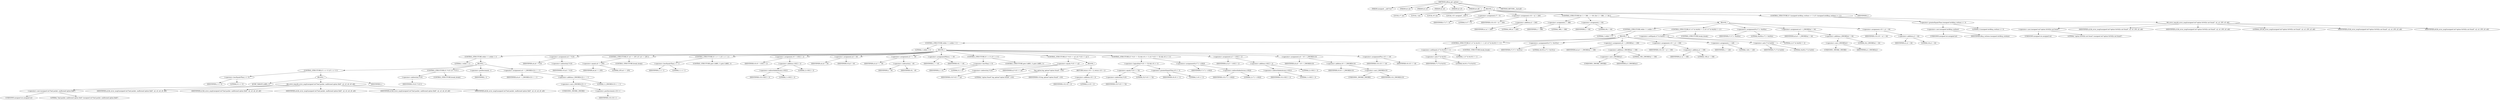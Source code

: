 digraph udhcp_get_option {  
"1000105" [label = "(METHOD,udhcp_get_option)" ]
"1000106" [label = "(PARAM,unsigned __int8 *a1)" ]
"1000107" [label = "(PARAM,int a2)" ]
"1000108" [label = "(PARAM,int a3)" ]
"1000109" [label = "(PARAM,int a4)" ]
"1000110" [label = "(PARAM,int a5)" ]
"1000111" [label = "(PARAM,int a6)" ]
"1000112" [label = "(BLOCK,,)" ]
"1000113" [label = "(LOCAL,v7: int)" ]
"1000114" [label = "(LOCAL,i: int)" ]
"1000115" [label = "(LOCAL,v9: int)" ]
"1000116" [label = "(LOCAL,v10: unsigned __int8 *)" ]
"1000117" [label = "(<operator>.assignment,v7 = 0)" ]
"1000118" [label = "(IDENTIFIER,v7,v7 = 0)" ]
"1000119" [label = "(LITERAL,0,v7 = 0)" ]
"1000120" [label = "(<operator>.assignment,v10 = a1 + 240)" ]
"1000121" [label = "(IDENTIFIER,v10,v10 = a1 + 240)" ]
"1000122" [label = "(<operator>.addition,a1 + 240)" ]
"1000123" [label = "(IDENTIFIER,a1,a1 + 240)" ]
"1000124" [label = "(LITERAL,240,a1 + 240)" ]
"1000125" [label = "(CONTROL_STRUCTURE,for ( i = 388; ; i = 64 ),for ( i = 388; ; i = 64 ))" ]
"1000126" [label = "(<operator>.assignment,i = 388)" ]
"1000127" [label = "(IDENTIFIER,i,i = 388)" ]
"1000128" [label = "(LITERAL,388,i = 388)" ]
"1000129" [label = "(<operator>.assignment,i = 64)" ]
"1000130" [label = "(IDENTIFIER,i,i = 64)" ]
"1000131" [label = "(LITERAL,64,i = 64)" ]
"1000132" [label = "(BLOCK,,)" ]
"1000133" [label = "(CONTROL_STRUCTURE,while ( 1 ),while ( 1 ))" ]
"1000134" [label = "(LITERAL,1,while ( 1 ))" ]
"1000135" [label = "(BLOCK,,)" ]
"1000136" [label = "(CONTROL_STRUCTURE,while ( 1 ),while ( 1 ))" ]
"1000137" [label = "(LITERAL,1,while ( 1 ))" ]
"1000138" [label = "(BLOCK,,)" ]
"1000139" [label = "(CONTROL_STRUCTURE,while ( 1 ),while ( 1 ))" ]
"1000140" [label = "(LITERAL,1,while ( 1 ))" ]
"1000141" [label = "(BLOCK,,)" ]
"1000142" [label = "(CONTROL_STRUCTURE,if ( i <= 0 ),if ( i <= 0 ))" ]
"1000143" [label = "(<operator>.lessEqualsThan,i <= 0)" ]
"1000144" [label = "(IDENTIFIER,i,i <= 0)" ]
"1000145" [label = "(LITERAL,0,i <= 0)" ]
"1000146" [label = "(BLOCK,,)" ]
"1000147" [label = "(JUMP_TARGET,LABEL_3)" ]
"1000148" [label = "(bb_error_msg,bb_error_msg((unsigned int)\"bad packet, malformed option field\", a2, a3, a4, a5, a6))" ]
"1000149" [label = "(<operator>.cast,(unsigned int)\"bad packet, malformed option field\")" ]
"1000150" [label = "(UNKNOWN,unsigned int,unsigned int)" ]
"1000151" [label = "(LITERAL,\"bad packet, malformed option field\",(unsigned int)\"bad packet, malformed option field\")" ]
"1000152" [label = "(IDENTIFIER,a2,bb_error_msg((unsigned int)\"bad packet, malformed option field\", a2, a3, a4, a5, a6))" ]
"1000153" [label = "(IDENTIFIER,a3,bb_error_msg((unsigned int)\"bad packet, malformed option field\", a2, a3, a4, a5, a6))" ]
"1000154" [label = "(IDENTIFIER,a4,bb_error_msg((unsigned int)\"bad packet, malformed option field\", a2, a3, a4, a5, a6))" ]
"1000155" [label = "(IDENTIFIER,a5,bb_error_msg((unsigned int)\"bad packet, malformed option field\", a2, a3, a4, a5, a6))" ]
"1000156" [label = "(IDENTIFIER,a6,bb_error_msg((unsigned int)\"bad packet, malformed option field\", a2, a3, a4, a5, a6))" ]
"1000157" [label = "(IDENTIFIER,L,)" ]
"1000158" [label = "(CONTROL_STRUCTURE,if ( *v10 ),if ( *v10 ))" ]
"1000159" [label = "(<operator>.indirection,*v10)" ]
"1000160" [label = "(IDENTIFIER,v10,if ( *v10 ))" ]
"1000161" [label = "(CONTROL_STRUCTURE,break;,break;)" ]
"1000162" [label = "(<operator>.preDecrement,--i)" ]
"1000163" [label = "(IDENTIFIER,i,--i)" ]
"1000164" [label = "(<operator>.assignment,a4 = (_DWORD)v10++ + 1)" ]
"1000165" [label = "(IDENTIFIER,a4,a4 = (_DWORD)v10++ + 1)" ]
"1000166" [label = "(<operator>.addition,(_DWORD)v10++ + 1)" ]
"1000167" [label = "(<operator>.cast,(_DWORD)v10++)" ]
"1000168" [label = "(UNKNOWN,_DWORD,_DWORD)" ]
"1000169" [label = "(<operator>.postIncrement,v10++)" ]
"1000170" [label = "(IDENTIFIER,v10,v10++)" ]
"1000171" [label = "(LITERAL,1,(_DWORD)v10++ + 1)" ]
"1000172" [label = "(<operator>.assignment,a4 = *v10)" ]
"1000173" [label = "(IDENTIFIER,a4,a4 = *v10)" ]
"1000174" [label = "(<operator>.indirection,*v10)" ]
"1000175" [label = "(IDENTIFIER,v10,a4 = *v10)" ]
"1000176" [label = "(CONTROL_STRUCTURE,if ( a4 == 255 ),if ( a4 == 255 ))" ]
"1000177" [label = "(<operator>.equals,a4 == 255)" ]
"1000178" [label = "(IDENTIFIER,a4,a4 == 255)" ]
"1000179" [label = "(LITERAL,255,a4 == 255)" ]
"1000180" [label = "(CONTROL_STRUCTURE,break;,break;)" ]
"1000181" [label = "(CONTROL_STRUCTURE,if ( i <= 1 ),if ( i <= 1 ))" ]
"1000182" [label = "(<operator>.lessEqualsThan,i <= 1)" ]
"1000183" [label = "(IDENTIFIER,i,i <= 1)" ]
"1000184" [label = "(LITERAL,1,i <= 1)" ]
"1000185" [label = "(CONTROL_STRUCTURE,goto LABEL_3;,goto LABEL_3;)" ]
"1000186" [label = "(<operator>.assignment,v9 = v10[1] + 2)" ]
"1000187" [label = "(IDENTIFIER,v9,v9 = v10[1] + 2)" ]
"1000188" [label = "(<operator>.addition,v10[1] + 2)" ]
"1000189" [label = "(<operator>.indirectIndexAccess,v10[1])" ]
"1000190" [label = "(IDENTIFIER,v10,v10[1] + 2)" ]
"1000191" [label = "(LITERAL,1,v10[1] + 2)" ]
"1000192" [label = "(LITERAL,2,v10[1] + 2)" ]
"1000193" [label = "(<operator>.assignment,a4 = v9)" ]
"1000194" [label = "(IDENTIFIER,a4,a4 = v9)" ]
"1000195" [label = "(IDENTIFIER,v9,a4 = v9)" ]
"1000196" [label = "(<operator>.assignment,a3 = i - v9)" ]
"1000197" [label = "(IDENTIFIER,a3,a3 = i - v9)" ]
"1000198" [label = "(<operator>.subtraction,i - v9)" ]
"1000199" [label = "(IDENTIFIER,i,i - v9)" ]
"1000200" [label = "(IDENTIFIER,v9,i - v9)" ]
"1000201" [label = "(<operator>.assignmentMinus,i -= v9)" ]
"1000202" [label = "(IDENTIFIER,i,i -= v9)" ]
"1000203" [label = "(IDENTIFIER,v9,i -= v9)" ]
"1000204" [label = "(CONTROL_STRUCTURE,if ( i < 0 ),if ( i < 0 ))" ]
"1000205" [label = "(<operator>.lessThan,i < 0)" ]
"1000206" [label = "(IDENTIFIER,i,i < 0)" ]
"1000207" [label = "(LITERAL,0,i < 0)" ]
"1000208" [label = "(CONTROL_STRUCTURE,goto LABEL_3;,goto LABEL_3;)" ]
"1000209" [label = "(CONTROL_STRUCTURE,if ( *v10 == a2 ),if ( *v10 == a2 ))" ]
"1000210" [label = "(<operator>.equals,*v10 == a2)" ]
"1000211" [label = "(<operator>.indirection,*v10)" ]
"1000212" [label = "(IDENTIFIER,v10,*v10 == a2)" ]
"1000213" [label = "(IDENTIFIER,a2,*v10 == a2)" ]
"1000214" [label = "(BLOCK,,)" ]
"1000215" [label = "(log_option,log_option(\"option found\", v10))" ]
"1000216" [label = "(LITERAL,\"option found\",log_option(\"option found\", v10))" ]
"1000217" [label = "(IDENTIFIER,v10,log_option(\"option found\", v10))" ]
"1000218" [label = "(RETURN,return v10 + 2;,return v10 + 2;)" ]
"1000219" [label = "(<operator>.addition,v10 + 2)" ]
"1000220" [label = "(IDENTIFIER,v10,v10 + 2)" ]
"1000221" [label = "(LITERAL,2,v10 + 2)" ]
"1000222" [label = "(CONTROL_STRUCTURE,if ( *v10 == 52 && v9 >= 3 ),if ( *v10 == 52 && v9 >= 3 ))" ]
"1000223" [label = "(<operator>.logicalAnd,*v10 == 52 && v9 >= 3)" ]
"1000224" [label = "(<operator>.equals,*v10 == 52)" ]
"1000225" [label = "(<operator>.indirection,*v10)" ]
"1000226" [label = "(IDENTIFIER,v10,*v10 == 52)" ]
"1000227" [label = "(LITERAL,52,*v10 == 52)" ]
"1000228" [label = "(<operator>.greaterEqualsThan,v9 >= 3)" ]
"1000229" [label = "(IDENTIFIER,v9,v9 >= 3)" ]
"1000230" [label = "(LITERAL,3,v9 >= 3)" ]
"1000231" [label = "(<operators>.assignmentOr,v7 |= v10[2])" ]
"1000232" [label = "(IDENTIFIER,v7,v7 |= v10[2])" ]
"1000233" [label = "(<operator>.indirectIndexAccess,v10[2])" ]
"1000234" [label = "(IDENTIFIER,v10,v7 |= v10[2])" ]
"1000235" [label = "(LITERAL,2,v7 |= v10[2])" ]
"1000236" [label = "(<operator>.assignment,a3 = v10[1] + 2)" ]
"1000237" [label = "(IDENTIFIER,a3,a3 = v10[1] + 2)" ]
"1000238" [label = "(<operator>.addition,v10[1] + 2)" ]
"1000239" [label = "(<operator>.indirectIndexAccess,v10[1])" ]
"1000240" [label = "(IDENTIFIER,v10,v10[1] + 2)" ]
"1000241" [label = "(LITERAL,1,v10[1] + 2)" ]
"1000242" [label = "(LITERAL,2,v10[1] + 2)" ]
"1000243" [label = "(<operator>.assignment,a4 = v9 + (_DWORD)v10)" ]
"1000244" [label = "(IDENTIFIER,a4,a4 = v9 + (_DWORD)v10)" ]
"1000245" [label = "(<operator>.addition,v9 + (_DWORD)v10)" ]
"1000246" [label = "(IDENTIFIER,v9,v9 + (_DWORD)v10)" ]
"1000247" [label = "(<operator>.cast,(_DWORD)v10)" ]
"1000248" [label = "(UNKNOWN,_DWORD,_DWORD)" ]
"1000249" [label = "(IDENTIFIER,v10,(_DWORD)v10)" ]
"1000250" [label = "(<operator>.assignmentPlus,v10 += v9)" ]
"1000251" [label = "(IDENTIFIER,v10,v10 += v9)" ]
"1000252" [label = "(IDENTIFIER,v9,v10 += v9)" ]
"1000253" [label = "(CONTROL_STRUCTURE,if ( (v7 & 0x101) != 1 ),if ( (v7 & 0x101) != 1 ))" ]
"1000254" [label = "(<operator>.notEquals,(v7 & 0x101) != 1)" ]
"1000255" [label = "(<operator>.and,v7 & 0x101)" ]
"1000256" [label = "(IDENTIFIER,v7,v7 & 0x101)" ]
"1000257" [label = "(LITERAL,0x101,v7 & 0x101)" ]
"1000258" [label = "(LITERAL,1,(v7 & 0x101) != 1)" ]
"1000259" [label = "(CONTROL_STRUCTURE,break;,break;)" ]
"1000260" [label = "(<operators>.assignmentOr,v7 |= 0x101u)" ]
"1000261" [label = "(IDENTIFIER,v7,v7 |= 0x101u)" ]
"1000262" [label = "(LITERAL,0x101u,v7 |= 0x101u)" ]
"1000263" [label = "(<operator>.assignment,a4 = (_DWORD)a1 + 108)" ]
"1000264" [label = "(IDENTIFIER,a4,a4 = (_DWORD)a1 + 108)" ]
"1000265" [label = "(<operator>.addition,(_DWORD)a1 + 108)" ]
"1000266" [label = "(<operator>.cast,(_DWORD)a1)" ]
"1000267" [label = "(UNKNOWN,_DWORD,_DWORD)" ]
"1000268" [label = "(IDENTIFIER,a1,(_DWORD)a1)" ]
"1000269" [label = "(LITERAL,108,(_DWORD)a1 + 108)" ]
"1000270" [label = "(<operator>.assignment,v10 = a1 + 108)" ]
"1000271" [label = "(IDENTIFIER,v10,v10 = a1 + 108)" ]
"1000272" [label = "(<operator>.addition,a1 + 108)" ]
"1000273" [label = "(IDENTIFIER,a1,a1 + 108)" ]
"1000274" [label = "(LITERAL,108,a1 + 108)" ]
"1000275" [label = "(<operator>.assignment,i = 128)" ]
"1000276" [label = "(IDENTIFIER,i,i = 128)" ]
"1000277" [label = "(LITERAL,128,i = 128)" ]
"1000278" [label = "(CONTROL_STRUCTURE,if ( (v7 & 0x202) != 2 ),if ( (v7 & 0x202) != 2 ))" ]
"1000279" [label = "(<operator>.notEquals,(v7 & 0x202) != 2)" ]
"1000280" [label = "(<operator>.and,v7 & 0x202)" ]
"1000281" [label = "(IDENTIFIER,v7,v7 & 0x202)" ]
"1000282" [label = "(LITERAL,0x202,v7 & 0x202)" ]
"1000283" [label = "(LITERAL,2,(v7 & 0x202) != 2)" ]
"1000284" [label = "(CONTROL_STRUCTURE,break;,break;)" ]
"1000285" [label = "(<operators>.assignmentOr,v7 |= 0x202u)" ]
"1000286" [label = "(IDENTIFIER,v7,v7 |= 0x202u)" ]
"1000287" [label = "(LITERAL,0x202u,v7 |= 0x202u)" ]
"1000288" [label = "(<operator>.assignment,a4 = (_DWORD)a1 + 44)" ]
"1000289" [label = "(IDENTIFIER,a4,a4 = (_DWORD)a1 + 44)" ]
"1000290" [label = "(<operator>.addition,(_DWORD)a1 + 44)" ]
"1000291" [label = "(<operator>.cast,(_DWORD)a1)" ]
"1000292" [label = "(UNKNOWN,_DWORD,_DWORD)" ]
"1000293" [label = "(IDENTIFIER,a1,(_DWORD)a1)" ]
"1000294" [label = "(LITERAL,44,(_DWORD)a1 + 44)" ]
"1000295" [label = "(<operator>.assignment,v10 = a1 + 44)" ]
"1000296" [label = "(IDENTIFIER,v10,v10 = a1 + 44)" ]
"1000297" [label = "(<operator>.addition,a1 + 44)" ]
"1000298" [label = "(IDENTIFIER,a1,a1 + 44)" ]
"1000299" [label = "(LITERAL,44,a1 + 44)" ]
"1000300" [label = "(CONTROL_STRUCTURE,if ( (unsigned int)dhcp_verbose >= 3 ),if ( (unsigned int)dhcp_verbose >= 3 ))" ]
"1000301" [label = "(<operator>.greaterEqualsThan,(unsigned int)dhcp_verbose >= 3)" ]
"1000302" [label = "(<operator>.cast,(unsigned int)dhcp_verbose)" ]
"1000303" [label = "(UNKNOWN,unsigned int,unsigned int)" ]
"1000304" [label = "(IDENTIFIER,dhcp_verbose,(unsigned int)dhcp_verbose)" ]
"1000305" [label = "(LITERAL,3,(unsigned int)dhcp_verbose >= 3)" ]
"1000306" [label = "(bb_error_msg,bb_error_msg((unsigned int)\"option 0x%02x not found\", a2, a3, 255, a5, a6))" ]
"1000307" [label = "(<operator>.cast,(unsigned int)\"option 0x%02x not found\")" ]
"1000308" [label = "(UNKNOWN,unsigned int,unsigned int)" ]
"1000309" [label = "(LITERAL,\"option 0x%02x not found\",(unsigned int)\"option 0x%02x not found\")" ]
"1000310" [label = "(IDENTIFIER,a2,bb_error_msg((unsigned int)\"option 0x%02x not found\", a2, a3, 255, a5, a6))" ]
"1000311" [label = "(IDENTIFIER,a3,bb_error_msg((unsigned int)\"option 0x%02x not found\", a2, a3, 255, a5, a6))" ]
"1000312" [label = "(LITERAL,255,bb_error_msg((unsigned int)\"option 0x%02x not found\", a2, a3, 255, a5, a6))" ]
"1000313" [label = "(IDENTIFIER,a5,bb_error_msg((unsigned int)\"option 0x%02x not found\", a2, a3, 255, a5, a6))" ]
"1000314" [label = "(IDENTIFIER,a6,bb_error_msg((unsigned int)\"option 0x%02x not found\", a2, a3, 255, a5, a6))" ]
"1000315" [label = "(IDENTIFIER,L,)" ]
"1000316" [label = "(METHOD_RETURN,__fastcall)" ]
  "1000105" -> "1000106" 
  "1000105" -> "1000107" 
  "1000105" -> "1000108" 
  "1000105" -> "1000109" 
  "1000105" -> "1000110" 
  "1000105" -> "1000111" 
  "1000105" -> "1000112" 
  "1000105" -> "1000316" 
  "1000112" -> "1000113" 
  "1000112" -> "1000114" 
  "1000112" -> "1000115" 
  "1000112" -> "1000116" 
  "1000112" -> "1000117" 
  "1000112" -> "1000120" 
  "1000112" -> "1000125" 
  "1000112" -> "1000300" 
  "1000112" -> "1000315" 
  "1000117" -> "1000118" 
  "1000117" -> "1000119" 
  "1000120" -> "1000121" 
  "1000120" -> "1000122" 
  "1000122" -> "1000123" 
  "1000122" -> "1000124" 
  "1000125" -> "1000126" 
  "1000125" -> "1000129" 
  "1000125" -> "1000132" 
  "1000126" -> "1000127" 
  "1000126" -> "1000128" 
  "1000129" -> "1000130" 
  "1000129" -> "1000131" 
  "1000132" -> "1000133" 
  "1000132" -> "1000278" 
  "1000132" -> "1000285" 
  "1000132" -> "1000288" 
  "1000132" -> "1000295" 
  "1000133" -> "1000134" 
  "1000133" -> "1000135" 
  "1000135" -> "1000136" 
  "1000135" -> "1000253" 
  "1000135" -> "1000260" 
  "1000135" -> "1000263" 
  "1000135" -> "1000270" 
  "1000135" -> "1000275" 
  "1000136" -> "1000137" 
  "1000136" -> "1000138" 
  "1000138" -> "1000139" 
  "1000138" -> "1000172" 
  "1000138" -> "1000176" 
  "1000138" -> "1000181" 
  "1000138" -> "1000186" 
  "1000138" -> "1000193" 
  "1000138" -> "1000196" 
  "1000138" -> "1000201" 
  "1000138" -> "1000204" 
  "1000138" -> "1000209" 
  "1000138" -> "1000222" 
  "1000138" -> "1000236" 
  "1000138" -> "1000243" 
  "1000138" -> "1000250" 
  "1000139" -> "1000140" 
  "1000139" -> "1000141" 
  "1000141" -> "1000142" 
  "1000141" -> "1000158" 
  "1000141" -> "1000162" 
  "1000141" -> "1000164" 
  "1000142" -> "1000143" 
  "1000142" -> "1000146" 
  "1000143" -> "1000144" 
  "1000143" -> "1000145" 
  "1000146" -> "1000147" 
  "1000146" -> "1000148" 
  "1000146" -> "1000157" 
  "1000148" -> "1000149" 
  "1000148" -> "1000152" 
  "1000148" -> "1000153" 
  "1000148" -> "1000154" 
  "1000148" -> "1000155" 
  "1000148" -> "1000156" 
  "1000149" -> "1000150" 
  "1000149" -> "1000151" 
  "1000158" -> "1000159" 
  "1000158" -> "1000161" 
  "1000159" -> "1000160" 
  "1000162" -> "1000163" 
  "1000164" -> "1000165" 
  "1000164" -> "1000166" 
  "1000166" -> "1000167" 
  "1000166" -> "1000171" 
  "1000167" -> "1000168" 
  "1000167" -> "1000169" 
  "1000169" -> "1000170" 
  "1000172" -> "1000173" 
  "1000172" -> "1000174" 
  "1000174" -> "1000175" 
  "1000176" -> "1000177" 
  "1000176" -> "1000180" 
  "1000177" -> "1000178" 
  "1000177" -> "1000179" 
  "1000181" -> "1000182" 
  "1000181" -> "1000185" 
  "1000182" -> "1000183" 
  "1000182" -> "1000184" 
  "1000186" -> "1000187" 
  "1000186" -> "1000188" 
  "1000188" -> "1000189" 
  "1000188" -> "1000192" 
  "1000189" -> "1000190" 
  "1000189" -> "1000191" 
  "1000193" -> "1000194" 
  "1000193" -> "1000195" 
  "1000196" -> "1000197" 
  "1000196" -> "1000198" 
  "1000198" -> "1000199" 
  "1000198" -> "1000200" 
  "1000201" -> "1000202" 
  "1000201" -> "1000203" 
  "1000204" -> "1000205" 
  "1000204" -> "1000208" 
  "1000205" -> "1000206" 
  "1000205" -> "1000207" 
  "1000209" -> "1000210" 
  "1000209" -> "1000214" 
  "1000210" -> "1000211" 
  "1000210" -> "1000213" 
  "1000211" -> "1000212" 
  "1000214" -> "1000215" 
  "1000214" -> "1000218" 
  "1000215" -> "1000216" 
  "1000215" -> "1000217" 
  "1000218" -> "1000219" 
  "1000219" -> "1000220" 
  "1000219" -> "1000221" 
  "1000222" -> "1000223" 
  "1000222" -> "1000231" 
  "1000223" -> "1000224" 
  "1000223" -> "1000228" 
  "1000224" -> "1000225" 
  "1000224" -> "1000227" 
  "1000225" -> "1000226" 
  "1000228" -> "1000229" 
  "1000228" -> "1000230" 
  "1000231" -> "1000232" 
  "1000231" -> "1000233" 
  "1000233" -> "1000234" 
  "1000233" -> "1000235" 
  "1000236" -> "1000237" 
  "1000236" -> "1000238" 
  "1000238" -> "1000239" 
  "1000238" -> "1000242" 
  "1000239" -> "1000240" 
  "1000239" -> "1000241" 
  "1000243" -> "1000244" 
  "1000243" -> "1000245" 
  "1000245" -> "1000246" 
  "1000245" -> "1000247" 
  "1000247" -> "1000248" 
  "1000247" -> "1000249" 
  "1000250" -> "1000251" 
  "1000250" -> "1000252" 
  "1000253" -> "1000254" 
  "1000253" -> "1000259" 
  "1000254" -> "1000255" 
  "1000254" -> "1000258" 
  "1000255" -> "1000256" 
  "1000255" -> "1000257" 
  "1000260" -> "1000261" 
  "1000260" -> "1000262" 
  "1000263" -> "1000264" 
  "1000263" -> "1000265" 
  "1000265" -> "1000266" 
  "1000265" -> "1000269" 
  "1000266" -> "1000267" 
  "1000266" -> "1000268" 
  "1000270" -> "1000271" 
  "1000270" -> "1000272" 
  "1000272" -> "1000273" 
  "1000272" -> "1000274" 
  "1000275" -> "1000276" 
  "1000275" -> "1000277" 
  "1000278" -> "1000279" 
  "1000278" -> "1000284" 
  "1000279" -> "1000280" 
  "1000279" -> "1000283" 
  "1000280" -> "1000281" 
  "1000280" -> "1000282" 
  "1000285" -> "1000286" 
  "1000285" -> "1000287" 
  "1000288" -> "1000289" 
  "1000288" -> "1000290" 
  "1000290" -> "1000291" 
  "1000290" -> "1000294" 
  "1000291" -> "1000292" 
  "1000291" -> "1000293" 
  "1000295" -> "1000296" 
  "1000295" -> "1000297" 
  "1000297" -> "1000298" 
  "1000297" -> "1000299" 
  "1000300" -> "1000301" 
  "1000300" -> "1000306" 
  "1000301" -> "1000302" 
  "1000301" -> "1000305" 
  "1000302" -> "1000303" 
  "1000302" -> "1000304" 
  "1000306" -> "1000307" 
  "1000306" -> "1000310" 
  "1000306" -> "1000311" 
  "1000306" -> "1000312" 
  "1000306" -> "1000313" 
  "1000306" -> "1000314" 
  "1000307" -> "1000308" 
  "1000307" -> "1000309" 
}
